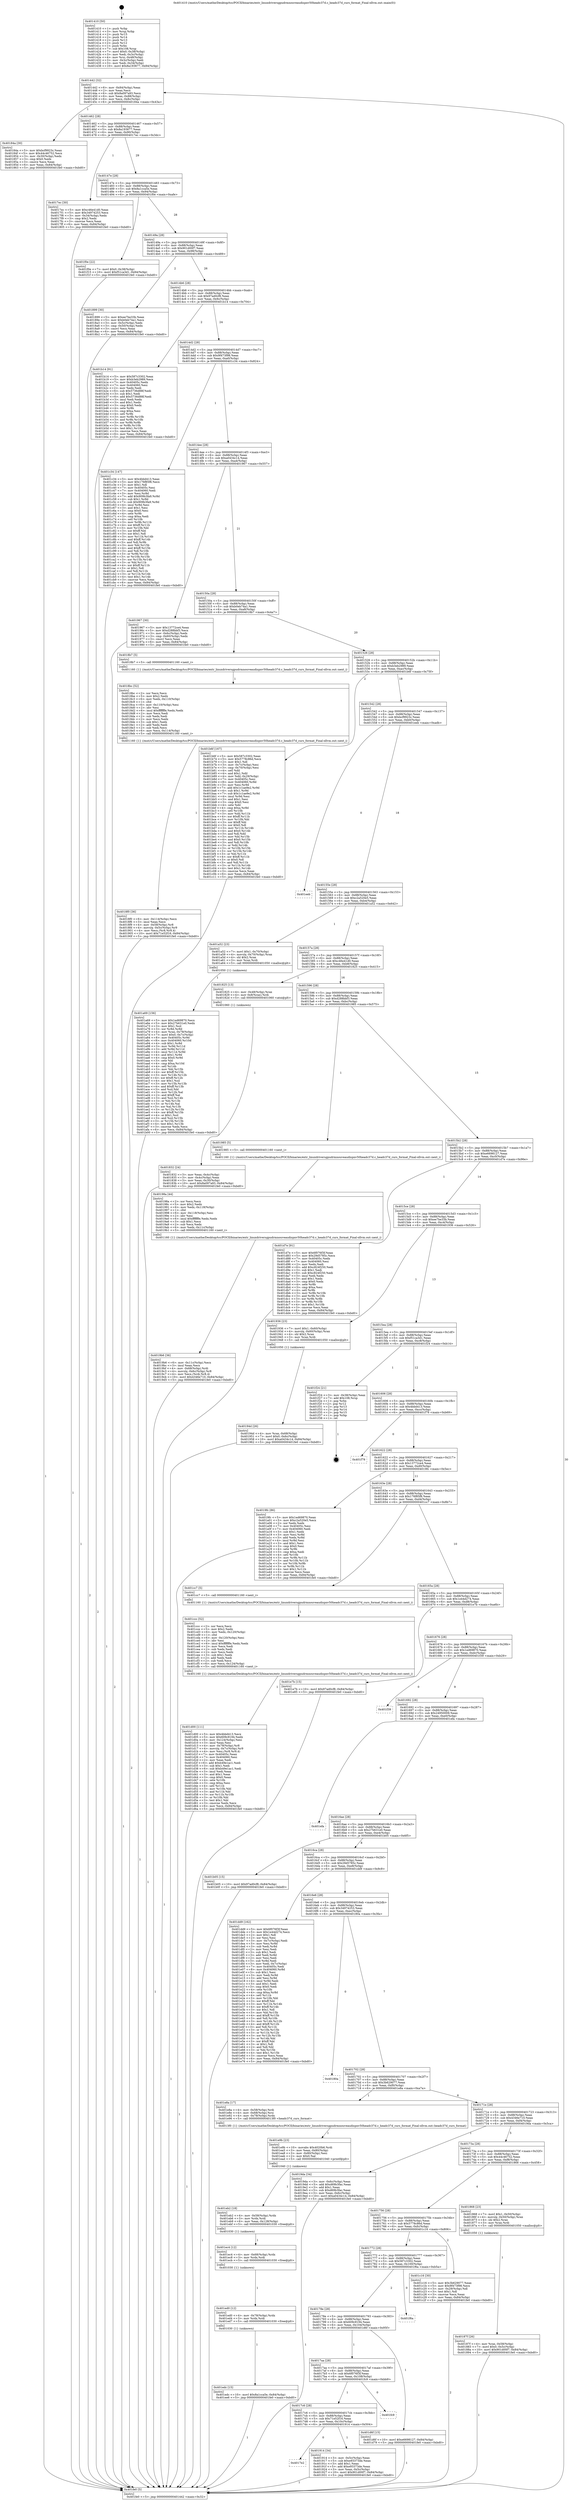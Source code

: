 digraph "0x401410" {
  label = "0x401410 (/mnt/c/Users/mathe/Desktop/tcc/POCII/binaries/extr_linuxdriversgpudrmnouveaudispnv50headc37d.c_headc37d_curs_format_Final-ollvm.out::main(0))"
  labelloc = "t"
  node[shape=record]

  Entry [label="",width=0.3,height=0.3,shape=circle,fillcolor=black,style=filled]
  "0x401442" [label="{
     0x401442 [32]\l
     | [instrs]\l
     &nbsp;&nbsp;0x401442 \<+6\>: mov -0x84(%rbp),%eax\l
     &nbsp;&nbsp;0x401448 \<+2\>: mov %eax,%ecx\l
     &nbsp;&nbsp;0x40144a \<+6\>: sub $0x8a097a93,%ecx\l
     &nbsp;&nbsp;0x401450 \<+6\>: mov %eax,-0x88(%rbp)\l
     &nbsp;&nbsp;0x401456 \<+6\>: mov %ecx,-0x8c(%rbp)\l
     &nbsp;&nbsp;0x40145c \<+6\>: je 000000000040184a \<main+0x43a\>\l
  }"]
  "0x40184a" [label="{
     0x40184a [30]\l
     | [instrs]\l
     &nbsp;&nbsp;0x40184a \<+5\>: mov $0xbcf9923c,%eax\l
     &nbsp;&nbsp;0x40184f \<+5\>: mov $0x44c46752,%ecx\l
     &nbsp;&nbsp;0x401854 \<+3\>: mov -0x30(%rbp),%edx\l
     &nbsp;&nbsp;0x401857 \<+3\>: cmp $0x0,%edx\l
     &nbsp;&nbsp;0x40185a \<+3\>: cmove %ecx,%eax\l
     &nbsp;&nbsp;0x40185d \<+6\>: mov %eax,-0x84(%rbp)\l
     &nbsp;&nbsp;0x401863 \<+5\>: jmp 0000000000401fe0 \<main+0xbd0\>\l
  }"]
  "0x401462" [label="{
     0x401462 [28]\l
     | [instrs]\l
     &nbsp;&nbsp;0x401462 \<+5\>: jmp 0000000000401467 \<main+0x57\>\l
     &nbsp;&nbsp;0x401467 \<+6\>: mov -0x88(%rbp),%eax\l
     &nbsp;&nbsp;0x40146d \<+5\>: sub $0x8a193677,%eax\l
     &nbsp;&nbsp;0x401472 \<+6\>: mov %eax,-0x90(%rbp)\l
     &nbsp;&nbsp;0x401478 \<+6\>: je 00000000004017ec \<main+0x3dc\>\l
  }"]
  Exit [label="",width=0.3,height=0.3,shape=circle,fillcolor=black,style=filled,peripheries=2]
  "0x4017ec" [label="{
     0x4017ec [30]\l
     | [instrs]\l
     &nbsp;&nbsp;0x4017ec \<+5\>: mov $0xc46e41d0,%eax\l
     &nbsp;&nbsp;0x4017f1 \<+5\>: mov $0x34974253,%ecx\l
     &nbsp;&nbsp;0x4017f6 \<+3\>: mov -0x34(%rbp),%edx\l
     &nbsp;&nbsp;0x4017f9 \<+3\>: cmp $0x2,%edx\l
     &nbsp;&nbsp;0x4017fc \<+3\>: cmovne %ecx,%eax\l
     &nbsp;&nbsp;0x4017ff \<+6\>: mov %eax,-0x84(%rbp)\l
     &nbsp;&nbsp;0x401805 \<+5\>: jmp 0000000000401fe0 \<main+0xbd0\>\l
  }"]
  "0x40147e" [label="{
     0x40147e [28]\l
     | [instrs]\l
     &nbsp;&nbsp;0x40147e \<+5\>: jmp 0000000000401483 \<main+0x73\>\l
     &nbsp;&nbsp;0x401483 \<+6\>: mov -0x88(%rbp),%eax\l
     &nbsp;&nbsp;0x401489 \<+5\>: sub $0x8a1cca5e,%eax\l
     &nbsp;&nbsp;0x40148e \<+6\>: mov %eax,-0x94(%rbp)\l
     &nbsp;&nbsp;0x401494 \<+6\>: je 0000000000401f0e \<main+0xafe\>\l
  }"]
  "0x401fe0" [label="{
     0x401fe0 [5]\l
     | [instrs]\l
     &nbsp;&nbsp;0x401fe0 \<+5\>: jmp 0000000000401442 \<main+0x32\>\l
  }"]
  "0x401410" [label="{
     0x401410 [50]\l
     | [instrs]\l
     &nbsp;&nbsp;0x401410 \<+1\>: push %rbp\l
     &nbsp;&nbsp;0x401411 \<+3\>: mov %rsp,%rbp\l
     &nbsp;&nbsp;0x401414 \<+2\>: push %r15\l
     &nbsp;&nbsp;0x401416 \<+2\>: push %r14\l
     &nbsp;&nbsp;0x401418 \<+2\>: push %r13\l
     &nbsp;&nbsp;0x40141a \<+2\>: push %r12\l
     &nbsp;&nbsp;0x40141c \<+1\>: push %rbx\l
     &nbsp;&nbsp;0x40141d \<+7\>: sub $0x108,%rsp\l
     &nbsp;&nbsp;0x401424 \<+7\>: movl $0x0,-0x38(%rbp)\l
     &nbsp;&nbsp;0x40142b \<+3\>: mov %edi,-0x3c(%rbp)\l
     &nbsp;&nbsp;0x40142e \<+4\>: mov %rsi,-0x48(%rbp)\l
     &nbsp;&nbsp;0x401432 \<+3\>: mov -0x3c(%rbp),%edi\l
     &nbsp;&nbsp;0x401435 \<+3\>: mov %edi,-0x34(%rbp)\l
     &nbsp;&nbsp;0x401438 \<+10\>: movl $0x8a193677,-0x84(%rbp)\l
  }"]
  "0x401edc" [label="{
     0x401edc [15]\l
     | [instrs]\l
     &nbsp;&nbsp;0x401edc \<+10\>: movl $0x8a1cca5e,-0x84(%rbp)\l
     &nbsp;&nbsp;0x401ee6 \<+5\>: jmp 0000000000401fe0 \<main+0xbd0\>\l
  }"]
  "0x401f0e" [label="{
     0x401f0e [22]\l
     | [instrs]\l
     &nbsp;&nbsp;0x401f0e \<+7\>: movl $0x0,-0x38(%rbp)\l
     &nbsp;&nbsp;0x401f15 \<+10\>: movl $0xf51ca3d1,-0x84(%rbp)\l
     &nbsp;&nbsp;0x401f1f \<+5\>: jmp 0000000000401fe0 \<main+0xbd0\>\l
  }"]
  "0x40149a" [label="{
     0x40149a [28]\l
     | [instrs]\l
     &nbsp;&nbsp;0x40149a \<+5\>: jmp 000000000040149f \<main+0x8f\>\l
     &nbsp;&nbsp;0x40149f \<+6\>: mov -0x88(%rbp),%eax\l
     &nbsp;&nbsp;0x4014a5 \<+5\>: sub $0x901d00f7,%eax\l
     &nbsp;&nbsp;0x4014aa \<+6\>: mov %eax,-0x98(%rbp)\l
     &nbsp;&nbsp;0x4014b0 \<+6\>: je 0000000000401899 \<main+0x489\>\l
  }"]
  "0x401ed0" [label="{
     0x401ed0 [12]\l
     | [instrs]\l
     &nbsp;&nbsp;0x401ed0 \<+4\>: mov -0x78(%rbp),%rdx\l
     &nbsp;&nbsp;0x401ed4 \<+3\>: mov %rdx,%rdi\l
     &nbsp;&nbsp;0x401ed7 \<+5\>: call 0000000000401030 \<free@plt\>\l
     | [calls]\l
     &nbsp;&nbsp;0x401030 \{1\} (unknown)\l
  }"]
  "0x401899" [label="{
     0x401899 [30]\l
     | [instrs]\l
     &nbsp;&nbsp;0x401899 \<+5\>: mov $0xee7be33b,%eax\l
     &nbsp;&nbsp;0x40189e \<+5\>: mov $0xb0eb74a1,%ecx\l
     &nbsp;&nbsp;0x4018a3 \<+3\>: mov -0x5c(%rbp),%edx\l
     &nbsp;&nbsp;0x4018a6 \<+3\>: cmp -0x50(%rbp),%edx\l
     &nbsp;&nbsp;0x4018a9 \<+3\>: cmovl %ecx,%eax\l
     &nbsp;&nbsp;0x4018ac \<+6\>: mov %eax,-0x84(%rbp)\l
     &nbsp;&nbsp;0x4018b2 \<+5\>: jmp 0000000000401fe0 \<main+0xbd0\>\l
  }"]
  "0x4014b6" [label="{
     0x4014b6 [28]\l
     | [instrs]\l
     &nbsp;&nbsp;0x4014b6 \<+5\>: jmp 00000000004014bb \<main+0xab\>\l
     &nbsp;&nbsp;0x4014bb \<+6\>: mov -0x88(%rbp),%eax\l
     &nbsp;&nbsp;0x4014c1 \<+5\>: sub $0x97ad0cf8,%eax\l
     &nbsp;&nbsp;0x4014c6 \<+6\>: mov %eax,-0x9c(%rbp)\l
     &nbsp;&nbsp;0x4014cc \<+6\>: je 0000000000401b14 \<main+0x704\>\l
  }"]
  "0x401ec4" [label="{
     0x401ec4 [12]\l
     | [instrs]\l
     &nbsp;&nbsp;0x401ec4 \<+4\>: mov -0x68(%rbp),%rdx\l
     &nbsp;&nbsp;0x401ec8 \<+3\>: mov %rdx,%rdi\l
     &nbsp;&nbsp;0x401ecb \<+5\>: call 0000000000401030 \<free@plt\>\l
     | [calls]\l
     &nbsp;&nbsp;0x401030 \{1\} (unknown)\l
  }"]
  "0x401b14" [label="{
     0x401b14 [91]\l
     | [instrs]\l
     &nbsp;&nbsp;0x401b14 \<+5\>: mov $0x587c3302,%eax\l
     &nbsp;&nbsp;0x401b19 \<+5\>: mov $0xb3eb2989,%ecx\l
     &nbsp;&nbsp;0x401b1e \<+7\>: mov 0x40405c,%edx\l
     &nbsp;&nbsp;0x401b25 \<+7\>: mov 0x404060,%esi\l
     &nbsp;&nbsp;0x401b2c \<+2\>: mov %edx,%edi\l
     &nbsp;&nbsp;0x401b2e \<+6\>: sub $0x5736d88f,%edi\l
     &nbsp;&nbsp;0x401b34 \<+3\>: sub $0x1,%edi\l
     &nbsp;&nbsp;0x401b37 \<+6\>: add $0x5736d88f,%edi\l
     &nbsp;&nbsp;0x401b3d \<+3\>: imul %edi,%edx\l
     &nbsp;&nbsp;0x401b40 \<+3\>: and $0x1,%edx\l
     &nbsp;&nbsp;0x401b43 \<+3\>: cmp $0x0,%edx\l
     &nbsp;&nbsp;0x401b46 \<+4\>: sete %r8b\l
     &nbsp;&nbsp;0x401b4a \<+3\>: cmp $0xa,%esi\l
     &nbsp;&nbsp;0x401b4d \<+4\>: setl %r9b\l
     &nbsp;&nbsp;0x401b51 \<+3\>: mov %r8b,%r10b\l
     &nbsp;&nbsp;0x401b54 \<+3\>: and %r9b,%r10b\l
     &nbsp;&nbsp;0x401b57 \<+3\>: xor %r9b,%r8b\l
     &nbsp;&nbsp;0x401b5a \<+3\>: or %r8b,%r10b\l
     &nbsp;&nbsp;0x401b5d \<+4\>: test $0x1,%r10b\l
     &nbsp;&nbsp;0x401b61 \<+3\>: cmovne %ecx,%eax\l
     &nbsp;&nbsp;0x401b64 \<+6\>: mov %eax,-0x84(%rbp)\l
     &nbsp;&nbsp;0x401b6a \<+5\>: jmp 0000000000401fe0 \<main+0xbd0\>\l
  }"]
  "0x4014d2" [label="{
     0x4014d2 [28]\l
     | [instrs]\l
     &nbsp;&nbsp;0x4014d2 \<+5\>: jmp 00000000004014d7 \<main+0xc7\>\l
     &nbsp;&nbsp;0x4014d7 \<+6\>: mov -0x88(%rbp),%eax\l
     &nbsp;&nbsp;0x4014dd \<+5\>: sub $0x9f473f98,%eax\l
     &nbsp;&nbsp;0x4014e2 \<+6\>: mov %eax,-0xa0(%rbp)\l
     &nbsp;&nbsp;0x4014e8 \<+6\>: je 0000000000401c34 \<main+0x824\>\l
  }"]
  "0x401eb2" [label="{
     0x401eb2 [18]\l
     | [instrs]\l
     &nbsp;&nbsp;0x401eb2 \<+4\>: mov -0x58(%rbp),%rdx\l
     &nbsp;&nbsp;0x401eb6 \<+3\>: mov %rdx,%rdi\l
     &nbsp;&nbsp;0x401eb9 \<+6\>: mov %eax,-0x128(%rbp)\l
     &nbsp;&nbsp;0x401ebf \<+5\>: call 0000000000401030 \<free@plt\>\l
     | [calls]\l
     &nbsp;&nbsp;0x401030 \{1\} (unknown)\l
  }"]
  "0x401c34" [label="{
     0x401c34 [147]\l
     | [instrs]\l
     &nbsp;&nbsp;0x401c34 \<+5\>: mov $0x4bbd413,%eax\l
     &nbsp;&nbsp;0x401c39 \<+5\>: mov $0x176f85f8,%ecx\l
     &nbsp;&nbsp;0x401c3e \<+2\>: mov $0x1,%dl\l
     &nbsp;&nbsp;0x401c40 \<+7\>: mov 0x40405c,%esi\l
     &nbsp;&nbsp;0x401c47 \<+7\>: mov 0x404060,%edi\l
     &nbsp;&nbsp;0x401c4e \<+3\>: mov %esi,%r8d\l
     &nbsp;&nbsp;0x401c51 \<+7\>: add $0x909b3fa9,%r8d\l
     &nbsp;&nbsp;0x401c58 \<+4\>: sub $0x1,%r8d\l
     &nbsp;&nbsp;0x401c5c \<+7\>: sub $0x909b3fa9,%r8d\l
     &nbsp;&nbsp;0x401c63 \<+4\>: imul %r8d,%esi\l
     &nbsp;&nbsp;0x401c67 \<+3\>: and $0x1,%esi\l
     &nbsp;&nbsp;0x401c6a \<+3\>: cmp $0x0,%esi\l
     &nbsp;&nbsp;0x401c6d \<+4\>: sete %r9b\l
     &nbsp;&nbsp;0x401c71 \<+3\>: cmp $0xa,%edi\l
     &nbsp;&nbsp;0x401c74 \<+4\>: setl %r10b\l
     &nbsp;&nbsp;0x401c78 \<+3\>: mov %r9b,%r11b\l
     &nbsp;&nbsp;0x401c7b \<+4\>: xor $0xff,%r11b\l
     &nbsp;&nbsp;0x401c7f \<+3\>: mov %r10b,%bl\l
     &nbsp;&nbsp;0x401c82 \<+3\>: xor $0xff,%bl\l
     &nbsp;&nbsp;0x401c85 \<+3\>: xor $0x1,%dl\l
     &nbsp;&nbsp;0x401c88 \<+3\>: mov %r11b,%r14b\l
     &nbsp;&nbsp;0x401c8b \<+4\>: and $0xff,%r14b\l
     &nbsp;&nbsp;0x401c8f \<+3\>: and %dl,%r9b\l
     &nbsp;&nbsp;0x401c92 \<+3\>: mov %bl,%r15b\l
     &nbsp;&nbsp;0x401c95 \<+4\>: and $0xff,%r15b\l
     &nbsp;&nbsp;0x401c99 \<+3\>: and %dl,%r10b\l
     &nbsp;&nbsp;0x401c9c \<+3\>: or %r9b,%r14b\l
     &nbsp;&nbsp;0x401c9f \<+3\>: or %r10b,%r15b\l
     &nbsp;&nbsp;0x401ca2 \<+3\>: xor %r15b,%r14b\l
     &nbsp;&nbsp;0x401ca5 \<+3\>: or %bl,%r11b\l
     &nbsp;&nbsp;0x401ca8 \<+4\>: xor $0xff,%r11b\l
     &nbsp;&nbsp;0x401cac \<+3\>: or $0x1,%dl\l
     &nbsp;&nbsp;0x401caf \<+3\>: and %dl,%r11b\l
     &nbsp;&nbsp;0x401cb2 \<+3\>: or %r11b,%r14b\l
     &nbsp;&nbsp;0x401cb5 \<+4\>: test $0x1,%r14b\l
     &nbsp;&nbsp;0x401cb9 \<+3\>: cmovne %ecx,%eax\l
     &nbsp;&nbsp;0x401cbc \<+6\>: mov %eax,-0x84(%rbp)\l
     &nbsp;&nbsp;0x401cc2 \<+5\>: jmp 0000000000401fe0 \<main+0xbd0\>\l
  }"]
  "0x4014ee" [label="{
     0x4014ee [28]\l
     | [instrs]\l
     &nbsp;&nbsp;0x4014ee \<+5\>: jmp 00000000004014f3 \<main+0xe3\>\l
     &nbsp;&nbsp;0x4014f3 \<+6\>: mov -0x88(%rbp),%eax\l
     &nbsp;&nbsp;0x4014f9 \<+5\>: sub $0xa0434c14,%eax\l
     &nbsp;&nbsp;0x4014fe \<+6\>: mov %eax,-0xa4(%rbp)\l
     &nbsp;&nbsp;0x401504 \<+6\>: je 0000000000401967 \<main+0x557\>\l
  }"]
  "0x401e9b" [label="{
     0x401e9b [23]\l
     | [instrs]\l
     &nbsp;&nbsp;0x401e9b \<+10\>: movabs $0x4020b6,%rdi\l
     &nbsp;&nbsp;0x401ea5 \<+3\>: mov %eax,-0x80(%rbp)\l
     &nbsp;&nbsp;0x401ea8 \<+3\>: mov -0x80(%rbp),%esi\l
     &nbsp;&nbsp;0x401eab \<+2\>: mov $0x0,%al\l
     &nbsp;&nbsp;0x401ead \<+5\>: call 0000000000401040 \<printf@plt\>\l
     | [calls]\l
     &nbsp;&nbsp;0x401040 \{1\} (unknown)\l
  }"]
  "0x401967" [label="{
     0x401967 [30]\l
     | [instrs]\l
     &nbsp;&nbsp;0x401967 \<+5\>: mov $0x13772ce4,%eax\l
     &nbsp;&nbsp;0x40196c \<+5\>: mov $0xd288bbf3,%ecx\l
     &nbsp;&nbsp;0x401971 \<+3\>: mov -0x6c(%rbp),%edx\l
     &nbsp;&nbsp;0x401974 \<+3\>: cmp -0x60(%rbp),%edx\l
     &nbsp;&nbsp;0x401977 \<+3\>: cmovl %ecx,%eax\l
     &nbsp;&nbsp;0x40197a \<+6\>: mov %eax,-0x84(%rbp)\l
     &nbsp;&nbsp;0x401980 \<+5\>: jmp 0000000000401fe0 \<main+0xbd0\>\l
  }"]
  "0x40150a" [label="{
     0x40150a [28]\l
     | [instrs]\l
     &nbsp;&nbsp;0x40150a \<+5\>: jmp 000000000040150f \<main+0xff\>\l
     &nbsp;&nbsp;0x40150f \<+6\>: mov -0x88(%rbp),%eax\l
     &nbsp;&nbsp;0x401515 \<+5\>: sub $0xb0eb74a1,%eax\l
     &nbsp;&nbsp;0x40151a \<+6\>: mov %eax,-0xa8(%rbp)\l
     &nbsp;&nbsp;0x401520 \<+6\>: je 00000000004018b7 \<main+0x4a7\>\l
  }"]
  "0x401d00" [label="{
     0x401d00 [111]\l
     | [instrs]\l
     &nbsp;&nbsp;0x401d00 \<+5\>: mov $0x4bbd413,%ecx\l
     &nbsp;&nbsp;0x401d05 \<+5\>: mov $0x609c9194,%edx\l
     &nbsp;&nbsp;0x401d0a \<+6\>: mov -0x124(%rbp),%esi\l
     &nbsp;&nbsp;0x401d10 \<+3\>: imul %eax,%esi\l
     &nbsp;&nbsp;0x401d13 \<+4\>: mov -0x78(%rbp),%r8\l
     &nbsp;&nbsp;0x401d17 \<+4\>: movslq -0x7c(%rbp),%r9\l
     &nbsp;&nbsp;0x401d1b \<+4\>: mov %esi,(%r8,%r9,4)\l
     &nbsp;&nbsp;0x401d1f \<+7\>: mov 0x40405c,%eax\l
     &nbsp;&nbsp;0x401d26 \<+7\>: mov 0x404060,%esi\l
     &nbsp;&nbsp;0x401d2d \<+2\>: mov %eax,%edi\l
     &nbsp;&nbsp;0x401d2f \<+6\>: add $0xb49e1ac1,%edi\l
     &nbsp;&nbsp;0x401d35 \<+3\>: sub $0x1,%edi\l
     &nbsp;&nbsp;0x401d38 \<+6\>: sub $0xb49e1ac1,%edi\l
     &nbsp;&nbsp;0x401d3e \<+3\>: imul %edi,%eax\l
     &nbsp;&nbsp;0x401d41 \<+3\>: and $0x1,%eax\l
     &nbsp;&nbsp;0x401d44 \<+3\>: cmp $0x0,%eax\l
     &nbsp;&nbsp;0x401d47 \<+4\>: sete %r10b\l
     &nbsp;&nbsp;0x401d4b \<+3\>: cmp $0xa,%esi\l
     &nbsp;&nbsp;0x401d4e \<+4\>: setl %r11b\l
     &nbsp;&nbsp;0x401d52 \<+3\>: mov %r10b,%bl\l
     &nbsp;&nbsp;0x401d55 \<+3\>: and %r11b,%bl\l
     &nbsp;&nbsp;0x401d58 \<+3\>: xor %r11b,%r10b\l
     &nbsp;&nbsp;0x401d5b \<+3\>: or %r10b,%bl\l
     &nbsp;&nbsp;0x401d5e \<+3\>: test $0x1,%bl\l
     &nbsp;&nbsp;0x401d61 \<+3\>: cmovne %edx,%ecx\l
     &nbsp;&nbsp;0x401d64 \<+6\>: mov %ecx,-0x84(%rbp)\l
     &nbsp;&nbsp;0x401d6a \<+5\>: jmp 0000000000401fe0 \<main+0xbd0\>\l
  }"]
  "0x4018b7" [label="{
     0x4018b7 [5]\l
     | [instrs]\l
     &nbsp;&nbsp;0x4018b7 \<+5\>: call 0000000000401160 \<next_i\>\l
     | [calls]\l
     &nbsp;&nbsp;0x401160 \{1\} (/mnt/c/Users/mathe/Desktop/tcc/POCII/binaries/extr_linuxdriversgpudrmnouveaudispnv50headc37d.c_headc37d_curs_format_Final-ollvm.out::next_i)\l
  }"]
  "0x401526" [label="{
     0x401526 [28]\l
     | [instrs]\l
     &nbsp;&nbsp;0x401526 \<+5\>: jmp 000000000040152b \<main+0x11b\>\l
     &nbsp;&nbsp;0x40152b \<+6\>: mov -0x88(%rbp),%eax\l
     &nbsp;&nbsp;0x401531 \<+5\>: sub $0xb3eb2989,%eax\l
     &nbsp;&nbsp;0x401536 \<+6\>: mov %eax,-0xac(%rbp)\l
     &nbsp;&nbsp;0x40153c \<+6\>: je 0000000000401b6f \<main+0x75f\>\l
  }"]
  "0x401ccc" [label="{
     0x401ccc [52]\l
     | [instrs]\l
     &nbsp;&nbsp;0x401ccc \<+2\>: xor %ecx,%ecx\l
     &nbsp;&nbsp;0x401cce \<+5\>: mov $0x2,%edx\l
     &nbsp;&nbsp;0x401cd3 \<+6\>: mov %edx,-0x120(%rbp)\l
     &nbsp;&nbsp;0x401cd9 \<+1\>: cltd\l
     &nbsp;&nbsp;0x401cda \<+6\>: mov -0x120(%rbp),%esi\l
     &nbsp;&nbsp;0x401ce0 \<+2\>: idiv %esi\l
     &nbsp;&nbsp;0x401ce2 \<+6\>: imul $0xfffffffe,%edx,%edx\l
     &nbsp;&nbsp;0x401ce8 \<+2\>: mov %ecx,%edi\l
     &nbsp;&nbsp;0x401cea \<+2\>: sub %edx,%edi\l
     &nbsp;&nbsp;0x401cec \<+2\>: mov %ecx,%edx\l
     &nbsp;&nbsp;0x401cee \<+3\>: sub $0x1,%edx\l
     &nbsp;&nbsp;0x401cf1 \<+2\>: add %edx,%edi\l
     &nbsp;&nbsp;0x401cf3 \<+2\>: sub %edi,%ecx\l
     &nbsp;&nbsp;0x401cf5 \<+6\>: mov %ecx,-0x124(%rbp)\l
     &nbsp;&nbsp;0x401cfb \<+5\>: call 0000000000401160 \<next_i\>\l
     | [calls]\l
     &nbsp;&nbsp;0x401160 \{1\} (/mnt/c/Users/mathe/Desktop/tcc/POCII/binaries/extr_linuxdriversgpudrmnouveaudispnv50headc37d.c_headc37d_curs_format_Final-ollvm.out::next_i)\l
  }"]
  "0x401b6f" [label="{
     0x401b6f [167]\l
     | [instrs]\l
     &nbsp;&nbsp;0x401b6f \<+5\>: mov $0x587c3302,%eax\l
     &nbsp;&nbsp;0x401b74 \<+5\>: mov $0x5778c86d,%ecx\l
     &nbsp;&nbsp;0x401b79 \<+2\>: mov $0x1,%dl\l
     &nbsp;&nbsp;0x401b7b \<+3\>: mov -0x7c(%rbp),%esi\l
     &nbsp;&nbsp;0x401b7e \<+3\>: cmp -0x70(%rbp),%esi\l
     &nbsp;&nbsp;0x401b81 \<+4\>: setl %dil\l
     &nbsp;&nbsp;0x401b85 \<+4\>: and $0x1,%dil\l
     &nbsp;&nbsp;0x401b89 \<+4\>: mov %dil,-0x29(%rbp)\l
     &nbsp;&nbsp;0x401b8d \<+7\>: mov 0x40405c,%esi\l
     &nbsp;&nbsp;0x401b94 \<+8\>: mov 0x404060,%r8d\l
     &nbsp;&nbsp;0x401b9c \<+3\>: mov %esi,%r9d\l
     &nbsp;&nbsp;0x401b9f \<+7\>: add $0x1c1ae9e2,%r9d\l
     &nbsp;&nbsp;0x401ba6 \<+4\>: sub $0x1,%r9d\l
     &nbsp;&nbsp;0x401baa \<+7\>: sub $0x1c1ae9e2,%r9d\l
     &nbsp;&nbsp;0x401bb1 \<+4\>: imul %r9d,%esi\l
     &nbsp;&nbsp;0x401bb5 \<+3\>: and $0x1,%esi\l
     &nbsp;&nbsp;0x401bb8 \<+3\>: cmp $0x0,%esi\l
     &nbsp;&nbsp;0x401bbb \<+4\>: sete %dil\l
     &nbsp;&nbsp;0x401bbf \<+4\>: cmp $0xa,%r8d\l
     &nbsp;&nbsp;0x401bc3 \<+4\>: setl %r10b\l
     &nbsp;&nbsp;0x401bc7 \<+3\>: mov %dil,%r11b\l
     &nbsp;&nbsp;0x401bca \<+4\>: xor $0xff,%r11b\l
     &nbsp;&nbsp;0x401bce \<+3\>: mov %r10b,%bl\l
     &nbsp;&nbsp;0x401bd1 \<+3\>: xor $0xff,%bl\l
     &nbsp;&nbsp;0x401bd4 \<+3\>: xor $0x0,%dl\l
     &nbsp;&nbsp;0x401bd7 \<+3\>: mov %r11b,%r14b\l
     &nbsp;&nbsp;0x401bda \<+4\>: and $0x0,%r14b\l
     &nbsp;&nbsp;0x401bde \<+3\>: and %dl,%dil\l
     &nbsp;&nbsp;0x401be1 \<+3\>: mov %bl,%r15b\l
     &nbsp;&nbsp;0x401be4 \<+4\>: and $0x0,%r15b\l
     &nbsp;&nbsp;0x401be8 \<+3\>: and %dl,%r10b\l
     &nbsp;&nbsp;0x401beb \<+3\>: or %dil,%r14b\l
     &nbsp;&nbsp;0x401bee \<+3\>: or %r10b,%r15b\l
     &nbsp;&nbsp;0x401bf1 \<+3\>: xor %r15b,%r14b\l
     &nbsp;&nbsp;0x401bf4 \<+3\>: or %bl,%r11b\l
     &nbsp;&nbsp;0x401bf7 \<+4\>: xor $0xff,%r11b\l
     &nbsp;&nbsp;0x401bfb \<+3\>: or $0x0,%dl\l
     &nbsp;&nbsp;0x401bfe \<+3\>: and %dl,%r11b\l
     &nbsp;&nbsp;0x401c01 \<+3\>: or %r11b,%r14b\l
     &nbsp;&nbsp;0x401c04 \<+4\>: test $0x1,%r14b\l
     &nbsp;&nbsp;0x401c08 \<+3\>: cmovne %ecx,%eax\l
     &nbsp;&nbsp;0x401c0b \<+6\>: mov %eax,-0x84(%rbp)\l
     &nbsp;&nbsp;0x401c11 \<+5\>: jmp 0000000000401fe0 \<main+0xbd0\>\l
  }"]
  "0x401542" [label="{
     0x401542 [28]\l
     | [instrs]\l
     &nbsp;&nbsp;0x401542 \<+5\>: jmp 0000000000401547 \<main+0x137\>\l
     &nbsp;&nbsp;0x401547 \<+6\>: mov -0x88(%rbp),%eax\l
     &nbsp;&nbsp;0x40154d \<+5\>: sub $0xbcf9923c,%eax\l
     &nbsp;&nbsp;0x401552 \<+6\>: mov %eax,-0xb0(%rbp)\l
     &nbsp;&nbsp;0x401558 \<+6\>: je 0000000000401eeb \<main+0xadb\>\l
  }"]
  "0x401a69" [label="{
     0x401a69 [156]\l
     | [instrs]\l
     &nbsp;&nbsp;0x401a69 \<+5\>: mov $0x1ed69870,%ecx\l
     &nbsp;&nbsp;0x401a6e \<+5\>: mov $0x27b631e0,%edx\l
     &nbsp;&nbsp;0x401a73 \<+3\>: mov $0x1,%sil\l
     &nbsp;&nbsp;0x401a76 \<+3\>: xor %r8d,%r8d\l
     &nbsp;&nbsp;0x401a79 \<+4\>: mov %rax,-0x78(%rbp)\l
     &nbsp;&nbsp;0x401a7d \<+7\>: movl $0x0,-0x7c(%rbp)\l
     &nbsp;&nbsp;0x401a84 \<+8\>: mov 0x40405c,%r9d\l
     &nbsp;&nbsp;0x401a8c \<+8\>: mov 0x404060,%r10d\l
     &nbsp;&nbsp;0x401a94 \<+4\>: sub $0x1,%r8d\l
     &nbsp;&nbsp;0x401a98 \<+3\>: mov %r9d,%r11d\l
     &nbsp;&nbsp;0x401a9b \<+3\>: add %r8d,%r11d\l
     &nbsp;&nbsp;0x401a9e \<+4\>: imul %r11d,%r9d\l
     &nbsp;&nbsp;0x401aa2 \<+4\>: and $0x1,%r9d\l
     &nbsp;&nbsp;0x401aa6 \<+4\>: cmp $0x0,%r9d\l
     &nbsp;&nbsp;0x401aaa \<+3\>: sete %bl\l
     &nbsp;&nbsp;0x401aad \<+4\>: cmp $0xa,%r10d\l
     &nbsp;&nbsp;0x401ab1 \<+4\>: setl %r14b\l
     &nbsp;&nbsp;0x401ab5 \<+3\>: mov %bl,%r15b\l
     &nbsp;&nbsp;0x401ab8 \<+4\>: xor $0xff,%r15b\l
     &nbsp;&nbsp;0x401abc \<+3\>: mov %r14b,%r12b\l
     &nbsp;&nbsp;0x401abf \<+4\>: xor $0xff,%r12b\l
     &nbsp;&nbsp;0x401ac3 \<+4\>: xor $0x1,%sil\l
     &nbsp;&nbsp;0x401ac7 \<+3\>: mov %r15b,%r13b\l
     &nbsp;&nbsp;0x401aca \<+4\>: and $0xff,%r13b\l
     &nbsp;&nbsp;0x401ace \<+3\>: and %sil,%bl\l
     &nbsp;&nbsp;0x401ad1 \<+3\>: mov %r12b,%al\l
     &nbsp;&nbsp;0x401ad4 \<+2\>: and $0xff,%al\l
     &nbsp;&nbsp;0x401ad6 \<+3\>: and %sil,%r14b\l
     &nbsp;&nbsp;0x401ad9 \<+3\>: or %bl,%r13b\l
     &nbsp;&nbsp;0x401adc \<+3\>: or %r14b,%al\l
     &nbsp;&nbsp;0x401adf \<+3\>: xor %al,%r13b\l
     &nbsp;&nbsp;0x401ae2 \<+3\>: or %r12b,%r15b\l
     &nbsp;&nbsp;0x401ae5 \<+4\>: xor $0xff,%r15b\l
     &nbsp;&nbsp;0x401ae9 \<+4\>: or $0x1,%sil\l
     &nbsp;&nbsp;0x401aed \<+3\>: and %sil,%r15b\l
     &nbsp;&nbsp;0x401af0 \<+3\>: or %r15b,%r13b\l
     &nbsp;&nbsp;0x401af3 \<+4\>: test $0x1,%r13b\l
     &nbsp;&nbsp;0x401af7 \<+3\>: cmovne %edx,%ecx\l
     &nbsp;&nbsp;0x401afa \<+6\>: mov %ecx,-0x84(%rbp)\l
     &nbsp;&nbsp;0x401b00 \<+5\>: jmp 0000000000401fe0 \<main+0xbd0\>\l
  }"]
  "0x401eeb" [label="{
     0x401eeb\l
  }", style=dashed]
  "0x40155e" [label="{
     0x40155e [28]\l
     | [instrs]\l
     &nbsp;&nbsp;0x40155e \<+5\>: jmp 0000000000401563 \<main+0x153\>\l
     &nbsp;&nbsp;0x401563 \<+6\>: mov -0x88(%rbp),%eax\l
     &nbsp;&nbsp;0x401569 \<+5\>: sub $0xc2a520e5,%eax\l
     &nbsp;&nbsp;0x40156e \<+6\>: mov %eax,-0xb4(%rbp)\l
     &nbsp;&nbsp;0x401574 \<+6\>: je 0000000000401a52 \<main+0x642\>\l
  }"]
  "0x4019b6" [label="{
     0x4019b6 [36]\l
     | [instrs]\l
     &nbsp;&nbsp;0x4019b6 \<+6\>: mov -0x11c(%rbp),%ecx\l
     &nbsp;&nbsp;0x4019bc \<+3\>: imul %eax,%ecx\l
     &nbsp;&nbsp;0x4019bf \<+4\>: mov -0x68(%rbp),%rdi\l
     &nbsp;&nbsp;0x4019c3 \<+4\>: movslq -0x6c(%rbp),%r8\l
     &nbsp;&nbsp;0x4019c7 \<+4\>: mov %ecx,(%rdi,%r8,4)\l
     &nbsp;&nbsp;0x4019cb \<+10\>: movl $0x4346e710,-0x84(%rbp)\l
     &nbsp;&nbsp;0x4019d5 \<+5\>: jmp 0000000000401fe0 \<main+0xbd0\>\l
  }"]
  "0x401a52" [label="{
     0x401a52 [23]\l
     | [instrs]\l
     &nbsp;&nbsp;0x401a52 \<+7\>: movl $0x1,-0x70(%rbp)\l
     &nbsp;&nbsp;0x401a59 \<+4\>: movslq -0x70(%rbp),%rax\l
     &nbsp;&nbsp;0x401a5d \<+4\>: shl $0x2,%rax\l
     &nbsp;&nbsp;0x401a61 \<+3\>: mov %rax,%rdi\l
     &nbsp;&nbsp;0x401a64 \<+5\>: call 0000000000401050 \<malloc@plt\>\l
     | [calls]\l
     &nbsp;&nbsp;0x401050 \{1\} (unknown)\l
  }"]
  "0x40157a" [label="{
     0x40157a [28]\l
     | [instrs]\l
     &nbsp;&nbsp;0x40157a \<+5\>: jmp 000000000040157f \<main+0x16f\>\l
     &nbsp;&nbsp;0x40157f \<+6\>: mov -0x88(%rbp),%eax\l
     &nbsp;&nbsp;0x401585 \<+5\>: sub $0xc46e41d0,%eax\l
     &nbsp;&nbsp;0x40158a \<+6\>: mov %eax,-0xb8(%rbp)\l
     &nbsp;&nbsp;0x401590 \<+6\>: je 0000000000401825 \<main+0x415\>\l
  }"]
  "0x40198a" [label="{
     0x40198a [44]\l
     | [instrs]\l
     &nbsp;&nbsp;0x40198a \<+2\>: xor %ecx,%ecx\l
     &nbsp;&nbsp;0x40198c \<+5\>: mov $0x2,%edx\l
     &nbsp;&nbsp;0x401991 \<+6\>: mov %edx,-0x118(%rbp)\l
     &nbsp;&nbsp;0x401997 \<+1\>: cltd\l
     &nbsp;&nbsp;0x401998 \<+6\>: mov -0x118(%rbp),%esi\l
     &nbsp;&nbsp;0x40199e \<+2\>: idiv %esi\l
     &nbsp;&nbsp;0x4019a0 \<+6\>: imul $0xfffffffe,%edx,%edx\l
     &nbsp;&nbsp;0x4019a6 \<+3\>: sub $0x1,%ecx\l
     &nbsp;&nbsp;0x4019a9 \<+2\>: sub %ecx,%edx\l
     &nbsp;&nbsp;0x4019ab \<+6\>: mov %edx,-0x11c(%rbp)\l
     &nbsp;&nbsp;0x4019b1 \<+5\>: call 0000000000401160 \<next_i\>\l
     | [calls]\l
     &nbsp;&nbsp;0x401160 \{1\} (/mnt/c/Users/mathe/Desktop/tcc/POCII/binaries/extr_linuxdriversgpudrmnouveaudispnv50headc37d.c_headc37d_curs_format_Final-ollvm.out::next_i)\l
  }"]
  "0x401825" [label="{
     0x401825 [13]\l
     | [instrs]\l
     &nbsp;&nbsp;0x401825 \<+4\>: mov -0x48(%rbp),%rax\l
     &nbsp;&nbsp;0x401829 \<+4\>: mov 0x8(%rax),%rdi\l
     &nbsp;&nbsp;0x40182d \<+5\>: call 0000000000401060 \<atoi@plt\>\l
     | [calls]\l
     &nbsp;&nbsp;0x401060 \{1\} (unknown)\l
  }"]
  "0x401596" [label="{
     0x401596 [28]\l
     | [instrs]\l
     &nbsp;&nbsp;0x401596 \<+5\>: jmp 000000000040159b \<main+0x18b\>\l
     &nbsp;&nbsp;0x40159b \<+6\>: mov -0x88(%rbp),%eax\l
     &nbsp;&nbsp;0x4015a1 \<+5\>: sub $0xd288bbf3,%eax\l
     &nbsp;&nbsp;0x4015a6 \<+6\>: mov %eax,-0xbc(%rbp)\l
     &nbsp;&nbsp;0x4015ac \<+6\>: je 0000000000401985 \<main+0x575\>\l
  }"]
  "0x401832" [label="{
     0x401832 [24]\l
     | [instrs]\l
     &nbsp;&nbsp;0x401832 \<+3\>: mov %eax,-0x4c(%rbp)\l
     &nbsp;&nbsp;0x401835 \<+3\>: mov -0x4c(%rbp),%eax\l
     &nbsp;&nbsp;0x401838 \<+3\>: mov %eax,-0x30(%rbp)\l
     &nbsp;&nbsp;0x40183b \<+10\>: movl $0x8a097a93,-0x84(%rbp)\l
     &nbsp;&nbsp;0x401845 \<+5\>: jmp 0000000000401fe0 \<main+0xbd0\>\l
  }"]
  "0x40194d" [label="{
     0x40194d [26]\l
     | [instrs]\l
     &nbsp;&nbsp;0x40194d \<+4\>: mov %rax,-0x68(%rbp)\l
     &nbsp;&nbsp;0x401951 \<+7\>: movl $0x0,-0x6c(%rbp)\l
     &nbsp;&nbsp;0x401958 \<+10\>: movl $0xa0434c14,-0x84(%rbp)\l
     &nbsp;&nbsp;0x401962 \<+5\>: jmp 0000000000401fe0 \<main+0xbd0\>\l
  }"]
  "0x401985" [label="{
     0x401985 [5]\l
     | [instrs]\l
     &nbsp;&nbsp;0x401985 \<+5\>: call 0000000000401160 \<next_i\>\l
     | [calls]\l
     &nbsp;&nbsp;0x401160 \{1\} (/mnt/c/Users/mathe/Desktop/tcc/POCII/binaries/extr_linuxdriversgpudrmnouveaudispnv50headc37d.c_headc37d_curs_format_Final-ollvm.out::next_i)\l
  }"]
  "0x4015b2" [label="{
     0x4015b2 [28]\l
     | [instrs]\l
     &nbsp;&nbsp;0x4015b2 \<+5\>: jmp 00000000004015b7 \<main+0x1a7\>\l
     &nbsp;&nbsp;0x4015b7 \<+6\>: mov -0x88(%rbp),%eax\l
     &nbsp;&nbsp;0x4015bd \<+5\>: sub $0xe6698127,%eax\l
     &nbsp;&nbsp;0x4015c2 \<+6\>: mov %eax,-0xc0(%rbp)\l
     &nbsp;&nbsp;0x4015c8 \<+6\>: je 0000000000401d7e \<main+0x96e\>\l
  }"]
  "0x4017e2" [label="{
     0x4017e2\l
  }", style=dashed]
  "0x401d7e" [label="{
     0x401d7e [91]\l
     | [instrs]\l
     &nbsp;&nbsp;0x401d7e \<+5\>: mov $0x6f076f3f,%eax\l
     &nbsp;&nbsp;0x401d83 \<+5\>: mov $0x29d5785c,%ecx\l
     &nbsp;&nbsp;0x401d88 \<+7\>: mov 0x40405c,%edx\l
     &nbsp;&nbsp;0x401d8f \<+7\>: mov 0x404060,%esi\l
     &nbsp;&nbsp;0x401d96 \<+2\>: mov %edx,%edi\l
     &nbsp;&nbsp;0x401d98 \<+6\>: add $0xc824f250,%edi\l
     &nbsp;&nbsp;0x401d9e \<+3\>: sub $0x1,%edi\l
     &nbsp;&nbsp;0x401da1 \<+6\>: sub $0xc824f250,%edi\l
     &nbsp;&nbsp;0x401da7 \<+3\>: imul %edi,%edx\l
     &nbsp;&nbsp;0x401daa \<+3\>: and $0x1,%edx\l
     &nbsp;&nbsp;0x401dad \<+3\>: cmp $0x0,%edx\l
     &nbsp;&nbsp;0x401db0 \<+4\>: sete %r8b\l
     &nbsp;&nbsp;0x401db4 \<+3\>: cmp $0xa,%esi\l
     &nbsp;&nbsp;0x401db7 \<+4\>: setl %r9b\l
     &nbsp;&nbsp;0x401dbb \<+3\>: mov %r8b,%r10b\l
     &nbsp;&nbsp;0x401dbe \<+3\>: and %r9b,%r10b\l
     &nbsp;&nbsp;0x401dc1 \<+3\>: xor %r9b,%r8b\l
     &nbsp;&nbsp;0x401dc4 \<+3\>: or %r8b,%r10b\l
     &nbsp;&nbsp;0x401dc7 \<+4\>: test $0x1,%r10b\l
     &nbsp;&nbsp;0x401dcb \<+3\>: cmovne %ecx,%eax\l
     &nbsp;&nbsp;0x401dce \<+6\>: mov %eax,-0x84(%rbp)\l
     &nbsp;&nbsp;0x401dd4 \<+5\>: jmp 0000000000401fe0 \<main+0xbd0\>\l
  }"]
  "0x4015ce" [label="{
     0x4015ce [28]\l
     | [instrs]\l
     &nbsp;&nbsp;0x4015ce \<+5\>: jmp 00000000004015d3 \<main+0x1c3\>\l
     &nbsp;&nbsp;0x4015d3 \<+6\>: mov -0x88(%rbp),%eax\l
     &nbsp;&nbsp;0x4015d9 \<+5\>: sub $0xee7be33b,%eax\l
     &nbsp;&nbsp;0x4015de \<+6\>: mov %eax,-0xc4(%rbp)\l
     &nbsp;&nbsp;0x4015e4 \<+6\>: je 0000000000401936 \<main+0x526\>\l
  }"]
  "0x401914" [label="{
     0x401914 [34]\l
     | [instrs]\l
     &nbsp;&nbsp;0x401914 \<+3\>: mov -0x5c(%rbp),%eax\l
     &nbsp;&nbsp;0x401917 \<+5\>: sub $0xe93373de,%eax\l
     &nbsp;&nbsp;0x40191c \<+3\>: add $0x1,%eax\l
     &nbsp;&nbsp;0x40191f \<+5\>: add $0xe93373de,%eax\l
     &nbsp;&nbsp;0x401924 \<+3\>: mov %eax,-0x5c(%rbp)\l
     &nbsp;&nbsp;0x401927 \<+10\>: movl $0x901d00f7,-0x84(%rbp)\l
     &nbsp;&nbsp;0x401931 \<+5\>: jmp 0000000000401fe0 \<main+0xbd0\>\l
  }"]
  "0x401936" [label="{
     0x401936 [23]\l
     | [instrs]\l
     &nbsp;&nbsp;0x401936 \<+7\>: movl $0x1,-0x60(%rbp)\l
     &nbsp;&nbsp;0x40193d \<+4\>: movslq -0x60(%rbp),%rax\l
     &nbsp;&nbsp;0x401941 \<+4\>: shl $0x2,%rax\l
     &nbsp;&nbsp;0x401945 \<+3\>: mov %rax,%rdi\l
     &nbsp;&nbsp;0x401948 \<+5\>: call 0000000000401050 \<malloc@plt\>\l
     | [calls]\l
     &nbsp;&nbsp;0x401050 \{1\} (unknown)\l
  }"]
  "0x4015ea" [label="{
     0x4015ea [28]\l
     | [instrs]\l
     &nbsp;&nbsp;0x4015ea \<+5\>: jmp 00000000004015ef \<main+0x1df\>\l
     &nbsp;&nbsp;0x4015ef \<+6\>: mov -0x88(%rbp),%eax\l
     &nbsp;&nbsp;0x4015f5 \<+5\>: sub $0xf51ca3d1,%eax\l
     &nbsp;&nbsp;0x4015fa \<+6\>: mov %eax,-0xc8(%rbp)\l
     &nbsp;&nbsp;0x401600 \<+6\>: je 0000000000401f24 \<main+0xb14\>\l
  }"]
  "0x4017c6" [label="{
     0x4017c6 [28]\l
     | [instrs]\l
     &nbsp;&nbsp;0x4017c6 \<+5\>: jmp 00000000004017cb \<main+0x3bb\>\l
     &nbsp;&nbsp;0x4017cb \<+6\>: mov -0x88(%rbp),%eax\l
     &nbsp;&nbsp;0x4017d1 \<+5\>: sub $0x71e52f16,%eax\l
     &nbsp;&nbsp;0x4017d6 \<+6\>: mov %eax,-0x10c(%rbp)\l
     &nbsp;&nbsp;0x4017dc \<+6\>: je 0000000000401914 \<main+0x504\>\l
  }"]
  "0x401f24" [label="{
     0x401f24 [21]\l
     | [instrs]\l
     &nbsp;&nbsp;0x401f24 \<+3\>: mov -0x38(%rbp),%eax\l
     &nbsp;&nbsp;0x401f27 \<+7\>: add $0x108,%rsp\l
     &nbsp;&nbsp;0x401f2e \<+1\>: pop %rbx\l
     &nbsp;&nbsp;0x401f2f \<+2\>: pop %r12\l
     &nbsp;&nbsp;0x401f31 \<+2\>: pop %r13\l
     &nbsp;&nbsp;0x401f33 \<+2\>: pop %r14\l
     &nbsp;&nbsp;0x401f35 \<+2\>: pop %r15\l
     &nbsp;&nbsp;0x401f37 \<+1\>: pop %rbp\l
     &nbsp;&nbsp;0x401f38 \<+1\>: ret\l
  }"]
  "0x401606" [label="{
     0x401606 [28]\l
     | [instrs]\l
     &nbsp;&nbsp;0x401606 \<+5\>: jmp 000000000040160b \<main+0x1fb\>\l
     &nbsp;&nbsp;0x40160b \<+6\>: mov -0x88(%rbp),%eax\l
     &nbsp;&nbsp;0x401611 \<+5\>: sub $0x4bbd413,%eax\l
     &nbsp;&nbsp;0x401616 \<+6\>: mov %eax,-0xcc(%rbp)\l
     &nbsp;&nbsp;0x40161c \<+6\>: je 0000000000401f79 \<main+0xb69\>\l
  }"]
  "0x401fc9" [label="{
     0x401fc9\l
  }", style=dashed]
  "0x401f79" [label="{
     0x401f79\l
  }", style=dashed]
  "0x401622" [label="{
     0x401622 [28]\l
     | [instrs]\l
     &nbsp;&nbsp;0x401622 \<+5\>: jmp 0000000000401627 \<main+0x217\>\l
     &nbsp;&nbsp;0x401627 \<+6\>: mov -0x88(%rbp),%eax\l
     &nbsp;&nbsp;0x40162d \<+5\>: sub $0x13772ce4,%eax\l
     &nbsp;&nbsp;0x401632 \<+6\>: mov %eax,-0xd0(%rbp)\l
     &nbsp;&nbsp;0x401638 \<+6\>: je 00000000004019fc \<main+0x5ec\>\l
  }"]
  "0x4017aa" [label="{
     0x4017aa [28]\l
     | [instrs]\l
     &nbsp;&nbsp;0x4017aa \<+5\>: jmp 00000000004017af \<main+0x39f\>\l
     &nbsp;&nbsp;0x4017af \<+6\>: mov -0x88(%rbp),%eax\l
     &nbsp;&nbsp;0x4017b5 \<+5\>: sub $0x6f076f3f,%eax\l
     &nbsp;&nbsp;0x4017ba \<+6\>: mov %eax,-0x108(%rbp)\l
     &nbsp;&nbsp;0x4017c0 \<+6\>: je 0000000000401fc9 \<main+0xbb9\>\l
  }"]
  "0x4019fc" [label="{
     0x4019fc [86]\l
     | [instrs]\l
     &nbsp;&nbsp;0x4019fc \<+5\>: mov $0x1ed69870,%eax\l
     &nbsp;&nbsp;0x401a01 \<+5\>: mov $0xc2a520e5,%ecx\l
     &nbsp;&nbsp;0x401a06 \<+2\>: xor %edx,%edx\l
     &nbsp;&nbsp;0x401a08 \<+7\>: mov 0x40405c,%esi\l
     &nbsp;&nbsp;0x401a0f \<+7\>: mov 0x404060,%edi\l
     &nbsp;&nbsp;0x401a16 \<+3\>: sub $0x1,%edx\l
     &nbsp;&nbsp;0x401a19 \<+3\>: mov %esi,%r8d\l
     &nbsp;&nbsp;0x401a1c \<+3\>: add %edx,%r8d\l
     &nbsp;&nbsp;0x401a1f \<+4\>: imul %r8d,%esi\l
     &nbsp;&nbsp;0x401a23 \<+3\>: and $0x1,%esi\l
     &nbsp;&nbsp;0x401a26 \<+3\>: cmp $0x0,%esi\l
     &nbsp;&nbsp;0x401a29 \<+4\>: sete %r9b\l
     &nbsp;&nbsp;0x401a2d \<+3\>: cmp $0xa,%edi\l
     &nbsp;&nbsp;0x401a30 \<+4\>: setl %r10b\l
     &nbsp;&nbsp;0x401a34 \<+3\>: mov %r9b,%r11b\l
     &nbsp;&nbsp;0x401a37 \<+3\>: and %r10b,%r11b\l
     &nbsp;&nbsp;0x401a3a \<+3\>: xor %r10b,%r9b\l
     &nbsp;&nbsp;0x401a3d \<+3\>: or %r9b,%r11b\l
     &nbsp;&nbsp;0x401a40 \<+4\>: test $0x1,%r11b\l
     &nbsp;&nbsp;0x401a44 \<+3\>: cmovne %ecx,%eax\l
     &nbsp;&nbsp;0x401a47 \<+6\>: mov %eax,-0x84(%rbp)\l
     &nbsp;&nbsp;0x401a4d \<+5\>: jmp 0000000000401fe0 \<main+0xbd0\>\l
  }"]
  "0x40163e" [label="{
     0x40163e [28]\l
     | [instrs]\l
     &nbsp;&nbsp;0x40163e \<+5\>: jmp 0000000000401643 \<main+0x233\>\l
     &nbsp;&nbsp;0x401643 \<+6\>: mov -0x88(%rbp),%eax\l
     &nbsp;&nbsp;0x401649 \<+5\>: sub $0x176f85f8,%eax\l
     &nbsp;&nbsp;0x40164e \<+6\>: mov %eax,-0xd4(%rbp)\l
     &nbsp;&nbsp;0x401654 \<+6\>: je 0000000000401cc7 \<main+0x8b7\>\l
  }"]
  "0x401d6f" [label="{
     0x401d6f [15]\l
     | [instrs]\l
     &nbsp;&nbsp;0x401d6f \<+10\>: movl $0xe6698127,-0x84(%rbp)\l
     &nbsp;&nbsp;0x401d79 \<+5\>: jmp 0000000000401fe0 \<main+0xbd0\>\l
  }"]
  "0x401cc7" [label="{
     0x401cc7 [5]\l
     | [instrs]\l
     &nbsp;&nbsp;0x401cc7 \<+5\>: call 0000000000401160 \<next_i\>\l
     | [calls]\l
     &nbsp;&nbsp;0x401160 \{1\} (/mnt/c/Users/mathe/Desktop/tcc/POCII/binaries/extr_linuxdriversgpudrmnouveaudispnv50headc37d.c_headc37d_curs_format_Final-ollvm.out::next_i)\l
  }"]
  "0x40165a" [label="{
     0x40165a [28]\l
     | [instrs]\l
     &nbsp;&nbsp;0x40165a \<+5\>: jmp 000000000040165f \<main+0x24f\>\l
     &nbsp;&nbsp;0x40165f \<+6\>: mov -0x88(%rbp),%eax\l
     &nbsp;&nbsp;0x401665 \<+5\>: sub $0x1e44d274,%eax\l
     &nbsp;&nbsp;0x40166a \<+6\>: mov %eax,-0xd8(%rbp)\l
     &nbsp;&nbsp;0x401670 \<+6\>: je 0000000000401e7b \<main+0xa6b\>\l
  }"]
  "0x40178e" [label="{
     0x40178e [28]\l
     | [instrs]\l
     &nbsp;&nbsp;0x40178e \<+5\>: jmp 0000000000401793 \<main+0x383\>\l
     &nbsp;&nbsp;0x401793 \<+6\>: mov -0x88(%rbp),%eax\l
     &nbsp;&nbsp;0x401799 \<+5\>: sub $0x609c9194,%eax\l
     &nbsp;&nbsp;0x40179e \<+6\>: mov %eax,-0x104(%rbp)\l
     &nbsp;&nbsp;0x4017a4 \<+6\>: je 0000000000401d6f \<main+0x95f\>\l
  }"]
  "0x401e7b" [label="{
     0x401e7b [15]\l
     | [instrs]\l
     &nbsp;&nbsp;0x401e7b \<+10\>: movl $0x97ad0cf8,-0x84(%rbp)\l
     &nbsp;&nbsp;0x401e85 \<+5\>: jmp 0000000000401fe0 \<main+0xbd0\>\l
  }"]
  "0x401676" [label="{
     0x401676 [28]\l
     | [instrs]\l
     &nbsp;&nbsp;0x401676 \<+5\>: jmp 000000000040167b \<main+0x26b\>\l
     &nbsp;&nbsp;0x40167b \<+6\>: mov -0x88(%rbp),%eax\l
     &nbsp;&nbsp;0x401681 \<+5\>: sub $0x1ed69870,%eax\l
     &nbsp;&nbsp;0x401686 \<+6\>: mov %eax,-0xdc(%rbp)\l
     &nbsp;&nbsp;0x40168c \<+6\>: je 0000000000401f39 \<main+0xb29\>\l
  }"]
  "0x401f6a" [label="{
     0x401f6a\l
  }", style=dashed]
  "0x401f39" [label="{
     0x401f39\l
  }", style=dashed]
  "0x401692" [label="{
     0x401692 [28]\l
     | [instrs]\l
     &nbsp;&nbsp;0x401692 \<+5\>: jmp 0000000000401697 \<main+0x287\>\l
     &nbsp;&nbsp;0x401697 \<+6\>: mov -0x88(%rbp),%eax\l
     &nbsp;&nbsp;0x40169d \<+5\>: sub $0x24950009,%eax\l
     &nbsp;&nbsp;0x4016a2 \<+6\>: mov %eax,-0xe0(%rbp)\l
     &nbsp;&nbsp;0x4016a8 \<+6\>: je 0000000000401efa \<main+0xaea\>\l
  }"]
  "0x401772" [label="{
     0x401772 [28]\l
     | [instrs]\l
     &nbsp;&nbsp;0x401772 \<+5\>: jmp 0000000000401777 \<main+0x367\>\l
     &nbsp;&nbsp;0x401777 \<+6\>: mov -0x88(%rbp),%eax\l
     &nbsp;&nbsp;0x40177d \<+5\>: sub $0x587c3302,%eax\l
     &nbsp;&nbsp;0x401782 \<+6\>: mov %eax,-0x100(%rbp)\l
     &nbsp;&nbsp;0x401788 \<+6\>: je 0000000000401f6a \<main+0xb5a\>\l
  }"]
  "0x401efa" [label="{
     0x401efa\l
  }", style=dashed]
  "0x4016ae" [label="{
     0x4016ae [28]\l
     | [instrs]\l
     &nbsp;&nbsp;0x4016ae \<+5\>: jmp 00000000004016b3 \<main+0x2a3\>\l
     &nbsp;&nbsp;0x4016b3 \<+6\>: mov -0x88(%rbp),%eax\l
     &nbsp;&nbsp;0x4016b9 \<+5\>: sub $0x27b631e0,%eax\l
     &nbsp;&nbsp;0x4016be \<+6\>: mov %eax,-0xe4(%rbp)\l
     &nbsp;&nbsp;0x4016c4 \<+6\>: je 0000000000401b05 \<main+0x6f5\>\l
  }"]
  "0x401c16" [label="{
     0x401c16 [30]\l
     | [instrs]\l
     &nbsp;&nbsp;0x401c16 \<+5\>: mov $0x3b629077,%eax\l
     &nbsp;&nbsp;0x401c1b \<+5\>: mov $0x9f473f98,%ecx\l
     &nbsp;&nbsp;0x401c20 \<+3\>: mov -0x29(%rbp),%dl\l
     &nbsp;&nbsp;0x401c23 \<+3\>: test $0x1,%dl\l
     &nbsp;&nbsp;0x401c26 \<+3\>: cmovne %ecx,%eax\l
     &nbsp;&nbsp;0x401c29 \<+6\>: mov %eax,-0x84(%rbp)\l
     &nbsp;&nbsp;0x401c2f \<+5\>: jmp 0000000000401fe0 \<main+0xbd0\>\l
  }"]
  "0x401b05" [label="{
     0x401b05 [15]\l
     | [instrs]\l
     &nbsp;&nbsp;0x401b05 \<+10\>: movl $0x97ad0cf8,-0x84(%rbp)\l
     &nbsp;&nbsp;0x401b0f \<+5\>: jmp 0000000000401fe0 \<main+0xbd0\>\l
  }"]
  "0x4016ca" [label="{
     0x4016ca [28]\l
     | [instrs]\l
     &nbsp;&nbsp;0x4016ca \<+5\>: jmp 00000000004016cf \<main+0x2bf\>\l
     &nbsp;&nbsp;0x4016cf \<+6\>: mov -0x88(%rbp),%eax\l
     &nbsp;&nbsp;0x4016d5 \<+5\>: sub $0x29d5785c,%eax\l
     &nbsp;&nbsp;0x4016da \<+6\>: mov %eax,-0xe8(%rbp)\l
     &nbsp;&nbsp;0x4016e0 \<+6\>: je 0000000000401dd9 \<main+0x9c9\>\l
  }"]
  "0x4018f0" [label="{
     0x4018f0 [36]\l
     | [instrs]\l
     &nbsp;&nbsp;0x4018f0 \<+6\>: mov -0x114(%rbp),%ecx\l
     &nbsp;&nbsp;0x4018f6 \<+3\>: imul %eax,%ecx\l
     &nbsp;&nbsp;0x4018f9 \<+4\>: mov -0x58(%rbp),%r8\l
     &nbsp;&nbsp;0x4018fd \<+4\>: movslq -0x5c(%rbp),%r9\l
     &nbsp;&nbsp;0x401901 \<+4\>: mov %ecx,(%r8,%r9,4)\l
     &nbsp;&nbsp;0x401905 \<+10\>: movl $0x71e52f16,-0x84(%rbp)\l
     &nbsp;&nbsp;0x40190f \<+5\>: jmp 0000000000401fe0 \<main+0xbd0\>\l
  }"]
  "0x401dd9" [label="{
     0x401dd9 [162]\l
     | [instrs]\l
     &nbsp;&nbsp;0x401dd9 \<+5\>: mov $0x6f076f3f,%eax\l
     &nbsp;&nbsp;0x401dde \<+5\>: mov $0x1e44d274,%ecx\l
     &nbsp;&nbsp;0x401de3 \<+2\>: mov $0x1,%dl\l
     &nbsp;&nbsp;0x401de5 \<+2\>: xor %esi,%esi\l
     &nbsp;&nbsp;0x401de7 \<+3\>: mov -0x7c(%rbp),%edi\l
     &nbsp;&nbsp;0x401dea \<+3\>: mov %esi,%r8d\l
     &nbsp;&nbsp;0x401ded \<+3\>: sub %edi,%r8d\l
     &nbsp;&nbsp;0x401df0 \<+2\>: mov %esi,%edi\l
     &nbsp;&nbsp;0x401df2 \<+3\>: sub $0x1,%edi\l
     &nbsp;&nbsp;0x401df5 \<+3\>: add %edi,%r8d\l
     &nbsp;&nbsp;0x401df8 \<+2\>: mov %esi,%edi\l
     &nbsp;&nbsp;0x401dfa \<+3\>: sub %r8d,%edi\l
     &nbsp;&nbsp;0x401dfd \<+3\>: mov %edi,-0x7c(%rbp)\l
     &nbsp;&nbsp;0x401e00 \<+7\>: mov 0x40405c,%edi\l
     &nbsp;&nbsp;0x401e07 \<+8\>: mov 0x404060,%r8d\l
     &nbsp;&nbsp;0x401e0f \<+3\>: sub $0x1,%esi\l
     &nbsp;&nbsp;0x401e12 \<+3\>: mov %edi,%r9d\l
     &nbsp;&nbsp;0x401e15 \<+3\>: add %esi,%r9d\l
     &nbsp;&nbsp;0x401e18 \<+4\>: imul %r9d,%edi\l
     &nbsp;&nbsp;0x401e1c \<+3\>: and $0x1,%edi\l
     &nbsp;&nbsp;0x401e1f \<+3\>: cmp $0x0,%edi\l
     &nbsp;&nbsp;0x401e22 \<+4\>: sete %r10b\l
     &nbsp;&nbsp;0x401e26 \<+4\>: cmp $0xa,%r8d\l
     &nbsp;&nbsp;0x401e2a \<+4\>: setl %r11b\l
     &nbsp;&nbsp;0x401e2e \<+3\>: mov %r10b,%bl\l
     &nbsp;&nbsp;0x401e31 \<+3\>: xor $0xff,%bl\l
     &nbsp;&nbsp;0x401e34 \<+3\>: mov %r11b,%r14b\l
     &nbsp;&nbsp;0x401e37 \<+4\>: xor $0xff,%r14b\l
     &nbsp;&nbsp;0x401e3b \<+3\>: xor $0x1,%dl\l
     &nbsp;&nbsp;0x401e3e \<+3\>: mov %bl,%r15b\l
     &nbsp;&nbsp;0x401e41 \<+4\>: and $0xff,%r15b\l
     &nbsp;&nbsp;0x401e45 \<+3\>: and %dl,%r10b\l
     &nbsp;&nbsp;0x401e48 \<+3\>: mov %r14b,%r12b\l
     &nbsp;&nbsp;0x401e4b \<+4\>: and $0xff,%r12b\l
     &nbsp;&nbsp;0x401e4f \<+3\>: and %dl,%r11b\l
     &nbsp;&nbsp;0x401e52 \<+3\>: or %r10b,%r15b\l
     &nbsp;&nbsp;0x401e55 \<+3\>: or %r11b,%r12b\l
     &nbsp;&nbsp;0x401e58 \<+3\>: xor %r12b,%r15b\l
     &nbsp;&nbsp;0x401e5b \<+3\>: or %r14b,%bl\l
     &nbsp;&nbsp;0x401e5e \<+3\>: xor $0xff,%bl\l
     &nbsp;&nbsp;0x401e61 \<+3\>: or $0x1,%dl\l
     &nbsp;&nbsp;0x401e64 \<+2\>: and %dl,%bl\l
     &nbsp;&nbsp;0x401e66 \<+3\>: or %bl,%r15b\l
     &nbsp;&nbsp;0x401e69 \<+4\>: test $0x1,%r15b\l
     &nbsp;&nbsp;0x401e6d \<+3\>: cmovne %ecx,%eax\l
     &nbsp;&nbsp;0x401e70 \<+6\>: mov %eax,-0x84(%rbp)\l
     &nbsp;&nbsp;0x401e76 \<+5\>: jmp 0000000000401fe0 \<main+0xbd0\>\l
  }"]
  "0x4016e6" [label="{
     0x4016e6 [28]\l
     | [instrs]\l
     &nbsp;&nbsp;0x4016e6 \<+5\>: jmp 00000000004016eb \<main+0x2db\>\l
     &nbsp;&nbsp;0x4016eb \<+6\>: mov -0x88(%rbp),%eax\l
     &nbsp;&nbsp;0x4016f1 \<+5\>: sub $0x34974253,%eax\l
     &nbsp;&nbsp;0x4016f6 \<+6\>: mov %eax,-0xec(%rbp)\l
     &nbsp;&nbsp;0x4016fc \<+6\>: je 000000000040180a \<main+0x3fa\>\l
  }"]
  "0x4018bc" [label="{
     0x4018bc [52]\l
     | [instrs]\l
     &nbsp;&nbsp;0x4018bc \<+2\>: xor %ecx,%ecx\l
     &nbsp;&nbsp;0x4018be \<+5\>: mov $0x2,%edx\l
     &nbsp;&nbsp;0x4018c3 \<+6\>: mov %edx,-0x110(%rbp)\l
     &nbsp;&nbsp;0x4018c9 \<+1\>: cltd\l
     &nbsp;&nbsp;0x4018ca \<+6\>: mov -0x110(%rbp),%esi\l
     &nbsp;&nbsp;0x4018d0 \<+2\>: idiv %esi\l
     &nbsp;&nbsp;0x4018d2 \<+6\>: imul $0xfffffffe,%edx,%edx\l
     &nbsp;&nbsp;0x4018d8 \<+2\>: mov %ecx,%edi\l
     &nbsp;&nbsp;0x4018da \<+2\>: sub %edx,%edi\l
     &nbsp;&nbsp;0x4018dc \<+2\>: mov %ecx,%edx\l
     &nbsp;&nbsp;0x4018de \<+3\>: sub $0x1,%edx\l
     &nbsp;&nbsp;0x4018e1 \<+2\>: add %edx,%edi\l
     &nbsp;&nbsp;0x4018e3 \<+2\>: sub %edi,%ecx\l
     &nbsp;&nbsp;0x4018e5 \<+6\>: mov %ecx,-0x114(%rbp)\l
     &nbsp;&nbsp;0x4018eb \<+5\>: call 0000000000401160 \<next_i\>\l
     | [calls]\l
     &nbsp;&nbsp;0x401160 \{1\} (/mnt/c/Users/mathe/Desktop/tcc/POCII/binaries/extr_linuxdriversgpudrmnouveaudispnv50headc37d.c_headc37d_curs_format_Final-ollvm.out::next_i)\l
  }"]
  "0x40180a" [label="{
     0x40180a\l
  }", style=dashed]
  "0x401702" [label="{
     0x401702 [28]\l
     | [instrs]\l
     &nbsp;&nbsp;0x401702 \<+5\>: jmp 0000000000401707 \<main+0x2f7\>\l
     &nbsp;&nbsp;0x401707 \<+6\>: mov -0x88(%rbp),%eax\l
     &nbsp;&nbsp;0x40170d \<+5\>: sub $0x3b629077,%eax\l
     &nbsp;&nbsp;0x401712 \<+6\>: mov %eax,-0xf0(%rbp)\l
     &nbsp;&nbsp;0x401718 \<+6\>: je 0000000000401e8a \<main+0xa7a\>\l
  }"]
  "0x40187f" [label="{
     0x40187f [26]\l
     | [instrs]\l
     &nbsp;&nbsp;0x40187f \<+4\>: mov %rax,-0x58(%rbp)\l
     &nbsp;&nbsp;0x401883 \<+7\>: movl $0x0,-0x5c(%rbp)\l
     &nbsp;&nbsp;0x40188a \<+10\>: movl $0x901d00f7,-0x84(%rbp)\l
     &nbsp;&nbsp;0x401894 \<+5\>: jmp 0000000000401fe0 \<main+0xbd0\>\l
  }"]
  "0x401e8a" [label="{
     0x401e8a [17]\l
     | [instrs]\l
     &nbsp;&nbsp;0x401e8a \<+4\>: mov -0x58(%rbp),%rdi\l
     &nbsp;&nbsp;0x401e8e \<+4\>: mov -0x68(%rbp),%rsi\l
     &nbsp;&nbsp;0x401e92 \<+4\>: mov -0x78(%rbp),%rdx\l
     &nbsp;&nbsp;0x401e96 \<+5\>: call 00000000004013f0 \<headc37d_curs_format\>\l
     | [calls]\l
     &nbsp;&nbsp;0x4013f0 \{1\} (/mnt/c/Users/mathe/Desktop/tcc/POCII/binaries/extr_linuxdriversgpudrmnouveaudispnv50headc37d.c_headc37d_curs_format_Final-ollvm.out::headc37d_curs_format)\l
  }"]
  "0x40171e" [label="{
     0x40171e [28]\l
     | [instrs]\l
     &nbsp;&nbsp;0x40171e \<+5\>: jmp 0000000000401723 \<main+0x313\>\l
     &nbsp;&nbsp;0x401723 \<+6\>: mov -0x88(%rbp),%eax\l
     &nbsp;&nbsp;0x401729 \<+5\>: sub $0x4346e710,%eax\l
     &nbsp;&nbsp;0x40172e \<+6\>: mov %eax,-0xf4(%rbp)\l
     &nbsp;&nbsp;0x401734 \<+6\>: je 00000000004019da \<main+0x5ca\>\l
  }"]
  "0x401756" [label="{
     0x401756 [28]\l
     | [instrs]\l
     &nbsp;&nbsp;0x401756 \<+5\>: jmp 000000000040175b \<main+0x34b\>\l
     &nbsp;&nbsp;0x40175b \<+6\>: mov -0x88(%rbp),%eax\l
     &nbsp;&nbsp;0x401761 \<+5\>: sub $0x5778c86d,%eax\l
     &nbsp;&nbsp;0x401766 \<+6\>: mov %eax,-0xfc(%rbp)\l
     &nbsp;&nbsp;0x40176c \<+6\>: je 0000000000401c16 \<main+0x806\>\l
  }"]
  "0x4019da" [label="{
     0x4019da [34]\l
     | [instrs]\l
     &nbsp;&nbsp;0x4019da \<+3\>: mov -0x6c(%rbp),%eax\l
     &nbsp;&nbsp;0x4019dd \<+5\>: add $0xd69b3fac,%eax\l
     &nbsp;&nbsp;0x4019e2 \<+3\>: add $0x1,%eax\l
     &nbsp;&nbsp;0x4019e5 \<+5\>: sub $0xd69b3fac,%eax\l
     &nbsp;&nbsp;0x4019ea \<+3\>: mov %eax,-0x6c(%rbp)\l
     &nbsp;&nbsp;0x4019ed \<+10\>: movl $0xa0434c14,-0x84(%rbp)\l
     &nbsp;&nbsp;0x4019f7 \<+5\>: jmp 0000000000401fe0 \<main+0xbd0\>\l
  }"]
  "0x40173a" [label="{
     0x40173a [28]\l
     | [instrs]\l
     &nbsp;&nbsp;0x40173a \<+5\>: jmp 000000000040173f \<main+0x32f\>\l
     &nbsp;&nbsp;0x40173f \<+6\>: mov -0x88(%rbp),%eax\l
     &nbsp;&nbsp;0x401745 \<+5\>: sub $0x44c46752,%eax\l
     &nbsp;&nbsp;0x40174a \<+6\>: mov %eax,-0xf8(%rbp)\l
     &nbsp;&nbsp;0x401750 \<+6\>: je 0000000000401868 \<main+0x458\>\l
  }"]
  "0x401868" [label="{
     0x401868 [23]\l
     | [instrs]\l
     &nbsp;&nbsp;0x401868 \<+7\>: movl $0x1,-0x50(%rbp)\l
     &nbsp;&nbsp;0x40186f \<+4\>: movslq -0x50(%rbp),%rax\l
     &nbsp;&nbsp;0x401873 \<+4\>: shl $0x2,%rax\l
     &nbsp;&nbsp;0x401877 \<+3\>: mov %rax,%rdi\l
     &nbsp;&nbsp;0x40187a \<+5\>: call 0000000000401050 \<malloc@plt\>\l
     | [calls]\l
     &nbsp;&nbsp;0x401050 \{1\} (unknown)\l
  }"]
  Entry -> "0x401410" [label=" 1"]
  "0x401442" -> "0x40184a" [label=" 1"]
  "0x401442" -> "0x401462" [label=" 30"]
  "0x401f24" -> Exit [label=" 1"]
  "0x401462" -> "0x4017ec" [label=" 1"]
  "0x401462" -> "0x40147e" [label=" 29"]
  "0x4017ec" -> "0x401fe0" [label=" 1"]
  "0x401410" -> "0x401442" [label=" 1"]
  "0x401fe0" -> "0x401442" [label=" 30"]
  "0x401f0e" -> "0x401fe0" [label=" 1"]
  "0x40147e" -> "0x401f0e" [label=" 1"]
  "0x40147e" -> "0x40149a" [label=" 28"]
  "0x401edc" -> "0x401fe0" [label=" 1"]
  "0x40149a" -> "0x401899" [label=" 2"]
  "0x40149a" -> "0x4014b6" [label=" 26"]
  "0x401ed0" -> "0x401edc" [label=" 1"]
  "0x4014b6" -> "0x401b14" [label=" 2"]
  "0x4014b6" -> "0x4014d2" [label=" 24"]
  "0x401ec4" -> "0x401ed0" [label=" 1"]
  "0x4014d2" -> "0x401c34" [label=" 1"]
  "0x4014d2" -> "0x4014ee" [label=" 23"]
  "0x401eb2" -> "0x401ec4" [label=" 1"]
  "0x4014ee" -> "0x401967" [label=" 2"]
  "0x4014ee" -> "0x40150a" [label=" 21"]
  "0x401e9b" -> "0x401eb2" [label=" 1"]
  "0x40150a" -> "0x4018b7" [label=" 1"]
  "0x40150a" -> "0x401526" [label=" 20"]
  "0x401e8a" -> "0x401e9b" [label=" 1"]
  "0x401526" -> "0x401b6f" [label=" 2"]
  "0x401526" -> "0x401542" [label=" 18"]
  "0x401e7b" -> "0x401fe0" [label=" 1"]
  "0x401542" -> "0x401eeb" [label=" 0"]
  "0x401542" -> "0x40155e" [label=" 18"]
  "0x401dd9" -> "0x401fe0" [label=" 1"]
  "0x40155e" -> "0x401a52" [label=" 1"]
  "0x40155e" -> "0x40157a" [label=" 17"]
  "0x401d7e" -> "0x401fe0" [label=" 1"]
  "0x40157a" -> "0x401825" [label=" 1"]
  "0x40157a" -> "0x401596" [label=" 16"]
  "0x401825" -> "0x401832" [label=" 1"]
  "0x401832" -> "0x401fe0" [label=" 1"]
  "0x40184a" -> "0x401fe0" [label=" 1"]
  "0x401d6f" -> "0x401fe0" [label=" 1"]
  "0x401596" -> "0x401985" [label=" 1"]
  "0x401596" -> "0x4015b2" [label=" 15"]
  "0x401d00" -> "0x401fe0" [label=" 1"]
  "0x4015b2" -> "0x401d7e" [label=" 1"]
  "0x4015b2" -> "0x4015ce" [label=" 14"]
  "0x401ccc" -> "0x401d00" [label=" 1"]
  "0x4015ce" -> "0x401936" [label=" 1"]
  "0x4015ce" -> "0x4015ea" [label=" 13"]
  "0x401cc7" -> "0x401ccc" [label=" 1"]
  "0x4015ea" -> "0x401f24" [label=" 1"]
  "0x4015ea" -> "0x401606" [label=" 12"]
  "0x401c16" -> "0x401fe0" [label=" 2"]
  "0x401606" -> "0x401f79" [label=" 0"]
  "0x401606" -> "0x401622" [label=" 12"]
  "0x401b6f" -> "0x401fe0" [label=" 2"]
  "0x401622" -> "0x4019fc" [label=" 1"]
  "0x401622" -> "0x40163e" [label=" 11"]
  "0x401b05" -> "0x401fe0" [label=" 1"]
  "0x40163e" -> "0x401cc7" [label=" 1"]
  "0x40163e" -> "0x40165a" [label=" 10"]
  "0x401a69" -> "0x401fe0" [label=" 1"]
  "0x40165a" -> "0x401e7b" [label=" 1"]
  "0x40165a" -> "0x401676" [label=" 9"]
  "0x4019fc" -> "0x401fe0" [label=" 1"]
  "0x401676" -> "0x401f39" [label=" 0"]
  "0x401676" -> "0x401692" [label=" 9"]
  "0x4019da" -> "0x401fe0" [label=" 1"]
  "0x401692" -> "0x401efa" [label=" 0"]
  "0x401692" -> "0x4016ae" [label=" 9"]
  "0x40198a" -> "0x4019b6" [label=" 1"]
  "0x4016ae" -> "0x401b05" [label=" 1"]
  "0x4016ae" -> "0x4016ca" [label=" 8"]
  "0x401985" -> "0x40198a" [label=" 1"]
  "0x4016ca" -> "0x401dd9" [label=" 1"]
  "0x4016ca" -> "0x4016e6" [label=" 7"]
  "0x40194d" -> "0x401fe0" [label=" 1"]
  "0x4016e6" -> "0x40180a" [label=" 0"]
  "0x4016e6" -> "0x401702" [label=" 7"]
  "0x401936" -> "0x40194d" [label=" 1"]
  "0x401702" -> "0x401e8a" [label=" 1"]
  "0x401702" -> "0x40171e" [label=" 6"]
  "0x401914" -> "0x401fe0" [label=" 1"]
  "0x40171e" -> "0x4019da" [label=" 1"]
  "0x40171e" -> "0x40173a" [label=" 5"]
  "0x4017c6" -> "0x4017e2" [label=" 0"]
  "0x40173a" -> "0x401868" [label=" 1"]
  "0x40173a" -> "0x401756" [label=" 4"]
  "0x401868" -> "0x40187f" [label=" 1"]
  "0x40187f" -> "0x401fe0" [label=" 1"]
  "0x401899" -> "0x401fe0" [label=" 2"]
  "0x4018b7" -> "0x4018bc" [label=" 1"]
  "0x4018bc" -> "0x4018f0" [label=" 1"]
  "0x4018f0" -> "0x401fe0" [label=" 1"]
  "0x401967" -> "0x401fe0" [label=" 2"]
  "0x401756" -> "0x401c16" [label=" 2"]
  "0x401756" -> "0x401772" [label=" 2"]
  "0x4019b6" -> "0x401fe0" [label=" 1"]
  "0x401772" -> "0x401f6a" [label=" 0"]
  "0x401772" -> "0x40178e" [label=" 2"]
  "0x401a52" -> "0x401a69" [label=" 1"]
  "0x40178e" -> "0x401d6f" [label=" 1"]
  "0x40178e" -> "0x4017aa" [label=" 1"]
  "0x401b14" -> "0x401fe0" [label=" 2"]
  "0x4017aa" -> "0x401fc9" [label=" 0"]
  "0x4017aa" -> "0x4017c6" [label=" 1"]
  "0x401c34" -> "0x401fe0" [label=" 1"]
  "0x4017c6" -> "0x401914" [label=" 1"]
}
